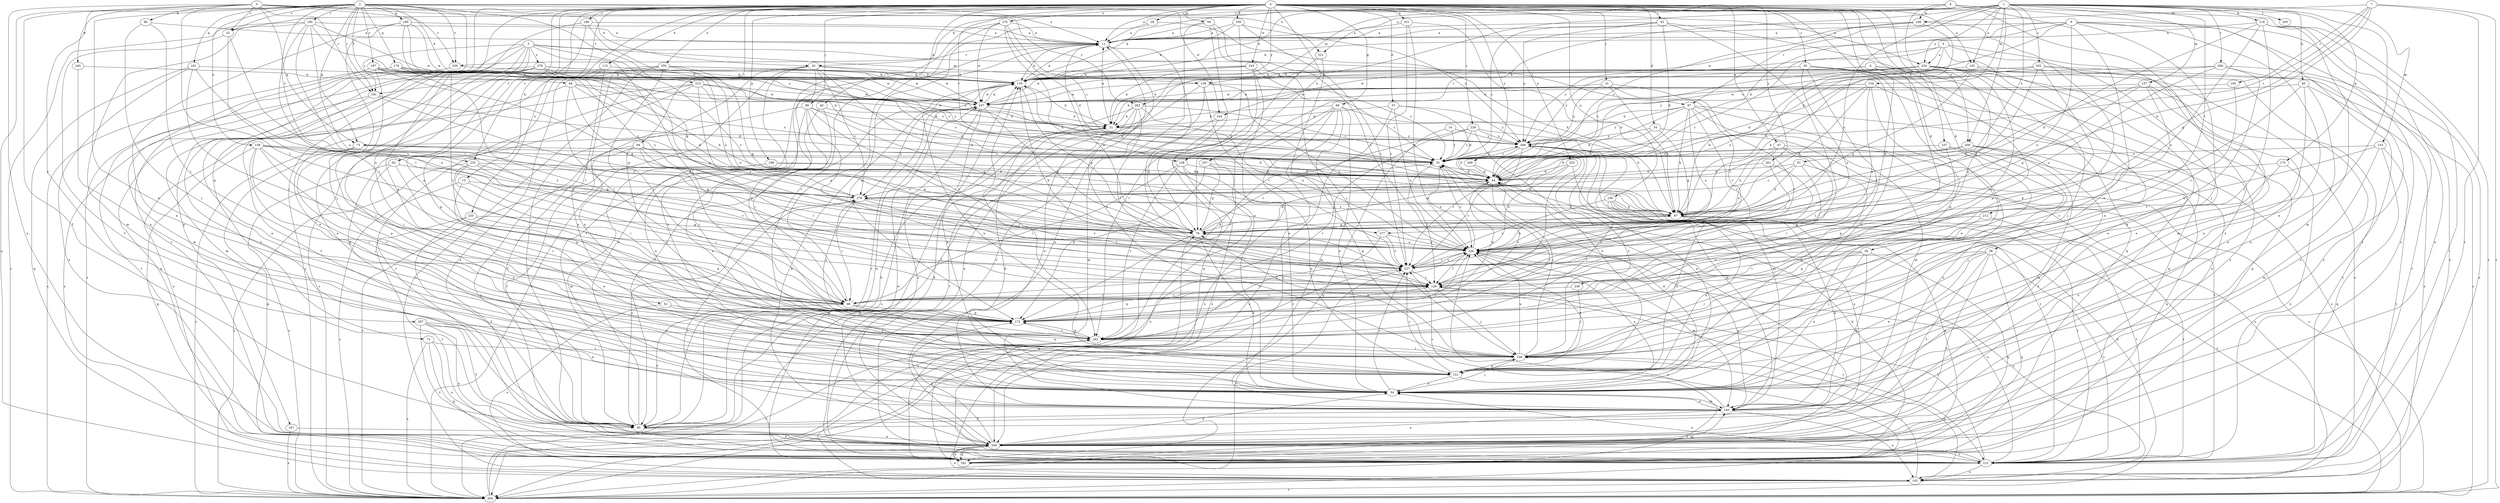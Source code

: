 strict digraph  {
0;
1;
2;
3;
4;
5;
6;
7;
8;
9;
10;
11;
13;
20;
21;
28;
30;
31;
32;
33;
34;
37;
38;
39;
40;
44;
47;
52;
53;
54;
62;
64;
65;
66;
69;
71;
73;
76;
85;
86;
87;
92;
94;
97;
98;
99;
107;
108;
109;
115;
118;
119;
128;
129;
133;
134;
137;
139;
140;
149;
151;
155;
158;
162;
167;
168;
172;
175;
176;
180;
181;
182;
186;
187;
190;
191;
192;
193;
200;
202;
204;
205;
206;
212;
213;
215;
220;
221;
224;
226;
229;
235;
236;
237;
238;
243;
244;
245;
246;
247;
250;
251;
253;
257;
258;
261;
263;
267;
268;
269;
276;
277;
278;
279;
0 -> 11  [label=a];
0 -> 13  [label=b];
0 -> 28  [label=c];
0 -> 30  [label=c];
0 -> 31  [label=c];
0 -> 34  [label=d];
0 -> 37  [label=d];
0 -> 38  [label=d];
0 -> 39  [label=d];
0 -> 40  [label=d];
0 -> 47  [label=e];
0 -> 52  [label=e];
0 -> 62  [label=f];
0 -> 66  [label=g];
0 -> 69  [label=g];
0 -> 71  [label=g];
0 -> 92  [label=i];
0 -> 94  [label=i];
0 -> 99  [label=j];
0 -> 107  [label=j];
0 -> 109  [label=k];
0 -> 115  [label=k];
0 -> 128  [label=l];
0 -> 149  [label=n];
0 -> 155  [label=o];
0 -> 167  [label=p];
0 -> 168  [label=p];
0 -> 186  [label=r];
0 -> 200  [label=s];
0 -> 220  [label=u];
0 -> 229  [label=v];
0 -> 235  [label=v];
0 -> 238  [label=w];
0 -> 243  [label=w];
0 -> 250  [label=x];
0 -> 251  [label=x];
0 -> 253  [label=x];
0 -> 257  [label=x];
0 -> 258  [label=x];
0 -> 261  [label=y];
0 -> 263  [label=y];
0 -> 269  [label=z];
0 -> 276  [label=z];
1 -> 20  [label=b];
1 -> 32  [label=c];
1 -> 44  [label=d];
1 -> 53  [label=e];
1 -> 73  [label=g];
1 -> 85  [label=h];
1 -> 97  [label=i];
1 -> 108  [label=j];
1 -> 118  [label=k];
1 -> 119  [label=k];
1 -> 128  [label=l];
1 -> 133  [label=m];
1 -> 134  [label=m];
1 -> 137  [label=m];
1 -> 139  [label=m];
1 -> 155  [label=o];
1 -> 175  [label=q];
1 -> 200  [label=s];
1 -> 202  [label=s];
1 -> 205  [label=t];
1 -> 206  [label=t];
1 -> 212  [label=t];
1 -> 221  [label=u];
1 -> 277  [label=z];
2 -> 11  [label=a];
2 -> 32  [label=c];
2 -> 64  [label=f];
2 -> 73  [label=g];
2 -> 119  [label=k];
2 -> 151  [label=n];
2 -> 158  [label=o];
2 -> 162  [label=o];
2 -> 176  [label=q];
2 -> 180  [label=q];
2 -> 181  [label=q];
2 -> 187  [label=r];
2 -> 190  [label=r];
2 -> 191  [label=r];
2 -> 213  [label=t];
2 -> 215  [label=t];
2 -> 235  [label=v];
2 -> 236  [label=v];
2 -> 244  [label=w];
2 -> 263  [label=y];
2 -> 267  [label=y];
3 -> 54  [label=e];
3 -> 65  [label=f];
3 -> 97  [label=i];
3 -> 98  [label=i];
3 -> 129  [label=l];
3 -> 139  [label=m];
3 -> 172  [label=p];
3 -> 191  [label=r];
3 -> 204  [label=s];
3 -> 277  [label=z];
3 -> 278  [label=z];
4 -> 108  [label=j];
4 -> 119  [label=k];
4 -> 129  [label=l];
4 -> 172  [label=p];
4 -> 191  [label=r];
4 -> 204  [label=s];
4 -> 244  [label=w];
5 -> 20  [label=b];
5 -> 32  [label=c];
5 -> 65  [label=f];
5 -> 73  [label=g];
5 -> 86  [label=h];
5 -> 129  [label=l];
5 -> 191  [label=r];
5 -> 221  [label=u];
5 -> 224  [label=u];
5 -> 236  [label=v];
5 -> 245  [label=w];
5 -> 258  [label=x];
6 -> 54  [label=e];
6 -> 87  [label=h];
6 -> 140  [label=m];
6 -> 151  [label=n];
6 -> 224  [label=u];
6 -> 268  [label=y];
6 -> 279  [label=z];
7 -> 33  [label=c];
7 -> 76  [label=g];
7 -> 87  [label=h];
7 -> 192  [label=r];
7 -> 204  [label=s];
7 -> 215  [label=t];
7 -> 246  [label=w];
8 -> 119  [label=k];
8 -> 151  [label=n];
8 -> 172  [label=p];
8 -> 204  [label=s];
8 -> 215  [label=t];
8 -> 246  [label=w];
9 -> 11  [label=a];
9 -> 33  [label=c];
9 -> 54  [label=e];
9 -> 108  [label=j];
9 -> 162  [label=o];
9 -> 224  [label=u];
9 -> 226  [label=u];
9 -> 247  [label=w];
9 -> 258  [label=x];
10 -> 33  [label=c];
10 -> 182  [label=q];
10 -> 268  [label=y];
11 -> 119  [label=k];
11 -> 129  [label=l];
11 -> 215  [label=t];
11 -> 236  [label=v];
13 -> 54  [label=e];
13 -> 98  [label=i];
13 -> 204  [label=s];
13 -> 279  [label=z];
20 -> 87  [label=h];
20 -> 119  [label=k];
20 -> 151  [label=n];
20 -> 172  [label=p];
20 -> 204  [label=s];
20 -> 215  [label=t];
20 -> 247  [label=w];
20 -> 279  [label=z];
21 -> 11  [label=a];
21 -> 268  [label=y];
28 -> 11  [label=a];
28 -> 87  [label=h];
28 -> 172  [label=p];
30 -> 54  [label=e];
30 -> 119  [label=k];
30 -> 129  [label=l];
30 -> 151  [label=n];
30 -> 182  [label=q];
30 -> 226  [label=u];
31 -> 87  [label=h];
31 -> 129  [label=l];
31 -> 237  [label=v];
31 -> 247  [label=w];
31 -> 268  [label=y];
32 -> 65  [label=f];
32 -> 129  [label=l];
32 -> 237  [label=v];
33 -> 44  [label=d];
33 -> 129  [label=l];
33 -> 226  [label=u];
33 -> 268  [label=y];
34 -> 44  [label=d];
34 -> 76  [label=g];
34 -> 215  [label=t];
34 -> 268  [label=y];
37 -> 21  [label=b];
37 -> 44  [label=d];
37 -> 204  [label=s];
37 -> 226  [label=u];
37 -> 268  [label=y];
38 -> 54  [label=e];
38 -> 65  [label=f];
38 -> 108  [label=j];
38 -> 182  [label=q];
38 -> 215  [label=t];
38 -> 237  [label=v];
38 -> 258  [label=x];
39 -> 54  [label=e];
39 -> 108  [label=j];
39 -> 129  [label=l];
39 -> 140  [label=m];
39 -> 182  [label=q];
39 -> 237  [label=v];
40 -> 21  [label=b];
40 -> 54  [label=e];
40 -> 193  [label=r];
44 -> 119  [label=k];
44 -> 193  [label=r];
44 -> 279  [label=z];
47 -> 33  [label=c];
47 -> 87  [label=h];
47 -> 129  [label=l];
47 -> 151  [label=n];
47 -> 204  [label=s];
47 -> 226  [label=u];
52 -> 108  [label=j];
52 -> 162  [label=o];
52 -> 172  [label=p];
53 -> 44  [label=d];
53 -> 87  [label=h];
53 -> 98  [label=i];
53 -> 162  [label=o];
53 -> 279  [label=z];
54 -> 44  [label=d];
54 -> 108  [label=j];
54 -> 119  [label=k];
54 -> 140  [label=m];
54 -> 226  [label=u];
54 -> 237  [label=v];
62 -> 44  [label=d];
62 -> 54  [label=e];
62 -> 193  [label=r];
62 -> 204  [label=s];
64 -> 21  [label=b];
64 -> 33  [label=c];
64 -> 129  [label=l];
64 -> 140  [label=m];
64 -> 247  [label=w];
64 -> 279  [label=z];
65 -> 11  [label=a];
65 -> 21  [label=b];
65 -> 247  [label=w];
65 -> 258  [label=x];
65 -> 279  [label=z];
66 -> 21  [label=b];
66 -> 54  [label=e];
66 -> 76  [label=g];
66 -> 87  [label=h];
66 -> 140  [label=m];
66 -> 193  [label=r];
66 -> 204  [label=s];
66 -> 258  [label=x];
69 -> 11  [label=a];
69 -> 54  [label=e];
69 -> 108  [label=j];
69 -> 226  [label=u];
69 -> 258  [label=x];
71 -> 108  [label=j];
71 -> 182  [label=q];
71 -> 204  [label=s];
71 -> 258  [label=x];
73 -> 33  [label=c];
73 -> 44  [label=d];
73 -> 76  [label=g];
73 -> 182  [label=q];
73 -> 193  [label=r];
73 -> 204  [label=s];
76 -> 11  [label=a];
76 -> 33  [label=c];
76 -> 44  [label=d];
76 -> 54  [label=e];
76 -> 204  [label=s];
76 -> 226  [label=u];
85 -> 54  [label=e];
85 -> 129  [label=l];
85 -> 151  [label=n];
85 -> 162  [label=o];
85 -> 247  [label=w];
86 -> 11  [label=a];
86 -> 98  [label=i];
86 -> 108  [label=j];
87 -> 76  [label=g];
87 -> 151  [label=n];
87 -> 215  [label=t];
87 -> 279  [label=z];
92 -> 11  [label=a];
92 -> 33  [label=c];
92 -> 44  [label=d];
92 -> 129  [label=l];
92 -> 182  [label=q];
92 -> 268  [label=y];
94 -> 33  [label=c];
94 -> 65  [label=f];
94 -> 76  [label=g];
94 -> 98  [label=i];
94 -> 129  [label=l];
94 -> 193  [label=r];
94 -> 258  [label=x];
97 -> 21  [label=b];
97 -> 44  [label=d];
97 -> 87  [label=h];
97 -> 140  [label=m];
97 -> 204  [label=s];
97 -> 226  [label=u];
97 -> 237  [label=v];
97 -> 258  [label=x];
97 -> 268  [label=y];
98 -> 11  [label=a];
98 -> 44  [label=d];
98 -> 65  [label=f];
98 -> 129  [label=l];
98 -> 151  [label=n];
98 -> 172  [label=p];
98 -> 226  [label=u];
99 -> 21  [label=b];
99 -> 54  [label=e];
99 -> 65  [label=f];
99 -> 76  [label=g];
99 -> 98  [label=i];
99 -> 129  [label=l];
99 -> 237  [label=v];
107 -> 33  [label=c];
107 -> 108  [label=j];
107 -> 172  [label=p];
107 -> 182  [label=q];
108 -> 11  [label=a];
108 -> 33  [label=c];
108 -> 76  [label=g];
108 -> 151  [label=n];
108 -> 162  [label=o];
108 -> 226  [label=u];
108 -> 268  [label=y];
109 -> 11  [label=a];
109 -> 76  [label=g];
109 -> 119  [label=k];
109 -> 237  [label=v];
109 -> 268  [label=y];
115 -> 119  [label=k];
115 -> 151  [label=n];
115 -> 204  [label=s];
115 -> 215  [label=t];
118 -> 11  [label=a];
118 -> 87  [label=h];
118 -> 140  [label=m];
118 -> 193  [label=r];
118 -> 215  [label=t];
118 -> 226  [label=u];
118 -> 258  [label=x];
119 -> 11  [label=a];
119 -> 21  [label=b];
119 -> 65  [label=f];
119 -> 76  [label=g];
119 -> 151  [label=n];
119 -> 247  [label=w];
128 -> 44  [label=d];
128 -> 98  [label=i];
128 -> 151  [label=n];
128 -> 193  [label=r];
128 -> 258  [label=x];
129 -> 98  [label=i];
129 -> 108  [label=j];
129 -> 172  [label=p];
129 -> 215  [label=t];
133 -> 33  [label=c];
133 -> 140  [label=m];
133 -> 182  [label=q];
133 -> 215  [label=t];
133 -> 226  [label=u];
134 -> 21  [label=b];
134 -> 87  [label=h];
134 -> 172  [label=p];
134 -> 226  [label=u];
134 -> 247  [label=w];
134 -> 258  [label=x];
134 -> 279  [label=z];
137 -> 54  [label=e];
137 -> 76  [label=g];
137 -> 87  [label=h];
137 -> 193  [label=r];
137 -> 215  [label=t];
137 -> 247  [label=w];
139 -> 33  [label=c];
139 -> 65  [label=f];
139 -> 226  [label=u];
139 -> 237  [label=v];
139 -> 247  [label=w];
139 -> 258  [label=x];
140 -> 21  [label=b];
140 -> 54  [label=e];
140 -> 65  [label=f];
140 -> 87  [label=h];
140 -> 162  [label=o];
140 -> 226  [label=u];
140 -> 237  [label=v];
140 -> 258  [label=x];
149 -> 87  [label=h];
149 -> 151  [label=n];
149 -> 182  [label=q];
149 -> 204  [label=s];
149 -> 215  [label=t];
149 -> 237  [label=v];
151 -> 54  [label=e];
151 -> 204  [label=s];
151 -> 237  [label=v];
155 -> 54  [label=e];
155 -> 76  [label=g];
155 -> 87  [label=h];
155 -> 119  [label=k];
155 -> 258  [label=x];
155 -> 268  [label=y];
158 -> 33  [label=c];
158 -> 76  [label=g];
158 -> 98  [label=i];
158 -> 108  [label=j];
158 -> 172  [label=p];
158 -> 182  [label=q];
158 -> 193  [label=r];
158 -> 279  [label=z];
162 -> 108  [label=j];
162 -> 204  [label=s];
167 -> 204  [label=s];
167 -> 258  [label=x];
168 -> 44  [label=d];
168 -> 87  [label=h];
168 -> 140  [label=m];
168 -> 204  [label=s];
172 -> 33  [label=c];
172 -> 193  [label=r];
172 -> 279  [label=z];
175 -> 44  [label=d];
175 -> 108  [label=j];
175 -> 258  [label=x];
176 -> 87  [label=h];
176 -> 119  [label=k];
176 -> 129  [label=l];
176 -> 204  [label=s];
176 -> 268  [label=y];
180 -> 11  [label=a];
180 -> 54  [label=e];
180 -> 76  [label=g];
180 -> 108  [label=j];
180 -> 247  [label=w];
180 -> 268  [label=y];
181 -> 98  [label=i];
181 -> 119  [label=k];
181 -> 182  [label=q];
181 -> 226  [label=u];
181 -> 258  [label=x];
182 -> 33  [label=c];
182 -> 44  [label=d];
182 -> 76  [label=g];
182 -> 119  [label=k];
182 -> 140  [label=m];
182 -> 193  [label=r];
182 -> 247  [label=w];
182 -> 258  [label=x];
186 -> 11  [label=a];
186 -> 172  [label=p];
186 -> 204  [label=s];
186 -> 226  [label=u];
187 -> 33  [label=c];
187 -> 76  [label=g];
187 -> 87  [label=h];
187 -> 119  [label=k];
187 -> 140  [label=m];
187 -> 193  [label=r];
187 -> 279  [label=z];
190 -> 11  [label=a];
190 -> 44  [label=d];
190 -> 98  [label=i];
190 -> 140  [label=m];
190 -> 204  [label=s];
190 -> 226  [label=u];
190 -> 237  [label=v];
190 -> 247  [label=w];
191 -> 44  [label=d];
191 -> 76  [label=g];
191 -> 151  [label=n];
191 -> 162  [label=o];
192 -> 237  [label=v];
192 -> 247  [label=w];
193 -> 108  [label=j];
193 -> 172  [label=p];
193 -> 226  [label=u];
193 -> 237  [label=v];
200 -> 33  [label=c];
200 -> 44  [label=d];
200 -> 65  [label=f];
200 -> 140  [label=m];
200 -> 258  [label=x];
200 -> 279  [label=z];
202 -> 44  [label=d];
202 -> 54  [label=e];
202 -> 76  [label=g];
202 -> 119  [label=k];
202 -> 172  [label=p];
202 -> 258  [label=x];
204 -> 21  [label=b];
204 -> 44  [label=d];
204 -> 193  [label=r];
204 -> 226  [label=u];
204 -> 237  [label=v];
206 -> 21  [label=b];
206 -> 119  [label=k];
206 -> 162  [label=o];
206 -> 193  [label=r];
206 -> 215  [label=t];
206 -> 226  [label=u];
212 -> 76  [label=g];
212 -> 172  [label=p];
212 -> 215  [label=t];
213 -> 33  [label=c];
213 -> 44  [label=d];
213 -> 54  [label=e];
213 -> 162  [label=o];
213 -> 172  [label=p];
213 -> 226  [label=u];
213 -> 247  [label=w];
213 -> 268  [label=y];
215 -> 54  [label=e];
215 -> 129  [label=l];
215 -> 162  [label=o];
215 -> 193  [label=r];
215 -> 226  [label=u];
215 -> 279  [label=z];
220 -> 65  [label=f];
220 -> 76  [label=g];
220 -> 172  [label=p];
220 -> 215  [label=t];
221 -> 108  [label=j];
221 -> 193  [label=r];
224 -> 33  [label=c];
224 -> 87  [label=h];
224 -> 98  [label=i];
224 -> 119  [label=k];
224 -> 162  [label=o];
224 -> 182  [label=q];
224 -> 258  [label=x];
224 -> 268  [label=y];
226 -> 33  [label=c];
226 -> 87  [label=h];
226 -> 129  [label=l];
226 -> 140  [label=m];
226 -> 151  [label=n];
226 -> 162  [label=o];
226 -> 237  [label=v];
229 -> 33  [label=c];
229 -> 140  [label=m];
229 -> 151  [label=n];
229 -> 172  [label=p];
229 -> 193  [label=r];
229 -> 268  [label=y];
235 -> 44  [label=d];
235 -> 98  [label=i];
235 -> 172  [label=p];
235 -> 204  [label=s];
235 -> 237  [label=v];
235 -> 279  [label=z];
236 -> 119  [label=k];
236 -> 215  [label=t];
237 -> 76  [label=g];
237 -> 119  [label=k];
237 -> 129  [label=l];
237 -> 226  [label=u];
238 -> 98  [label=i];
238 -> 108  [label=j];
243 -> 21  [label=b];
243 -> 33  [label=c];
243 -> 54  [label=e];
243 -> 119  [label=k];
243 -> 182  [label=q];
243 -> 247  [label=w];
244 -> 76  [label=g];
244 -> 140  [label=m];
245 -> 119  [label=k];
245 -> 151  [label=n];
246 -> 11  [label=a];
246 -> 33  [label=c];
246 -> 44  [label=d];
246 -> 98  [label=i];
246 -> 119  [label=k];
247 -> 21  [label=b];
247 -> 65  [label=f];
247 -> 76  [label=g];
247 -> 119  [label=k];
247 -> 204  [label=s];
247 -> 258  [label=x];
247 -> 279  [label=z];
250 -> 76  [label=g];
250 -> 98  [label=i];
250 -> 119  [label=k];
250 -> 151  [label=n];
250 -> 162  [label=o];
250 -> 226  [label=u];
250 -> 247  [label=w];
250 -> 258  [label=x];
251 -> 11  [label=a];
251 -> 87  [label=h];
251 -> 226  [label=u];
251 -> 237  [label=v];
253 -> 44  [label=d];
253 -> 226  [label=u];
253 -> 237  [label=v];
253 -> 258  [label=x];
257 -> 44  [label=d];
257 -> 76  [label=g];
257 -> 162  [label=o];
257 -> 172  [label=p];
258 -> 54  [label=e];
258 -> 119  [label=k];
258 -> 162  [label=o];
258 -> 172  [label=p];
258 -> 182  [label=q];
258 -> 215  [label=t];
261 -> 44  [label=d];
261 -> 129  [label=l];
261 -> 226  [label=u];
263 -> 21  [label=b];
263 -> 33  [label=c];
263 -> 54  [label=e];
263 -> 129  [label=l];
263 -> 193  [label=r];
263 -> 215  [label=t];
263 -> 226  [label=u];
267 -> 54  [label=e];
267 -> 65  [label=f];
267 -> 193  [label=r];
267 -> 215  [label=t];
267 -> 258  [label=x];
268 -> 33  [label=c];
268 -> 44  [label=d];
268 -> 54  [label=e];
268 -> 129  [label=l];
268 -> 140  [label=m];
268 -> 193  [label=r];
268 -> 215  [label=t];
268 -> 237  [label=v];
269 -> 44  [label=d];
269 -> 76  [label=g];
276 -> 11  [label=a];
276 -> 33  [label=c];
276 -> 44  [label=d];
276 -> 65  [label=f];
276 -> 87  [label=h];
276 -> 193  [label=r];
276 -> 247  [label=w];
277 -> 193  [label=r];
277 -> 226  [label=u];
277 -> 237  [label=v];
278 -> 33  [label=c];
278 -> 54  [label=e];
278 -> 65  [label=f];
278 -> 108  [label=j];
278 -> 119  [label=k];
278 -> 182  [label=q];
278 -> 226  [label=u];
278 -> 247  [label=w];
279 -> 87  [label=h];
279 -> 98  [label=i];
279 -> 129  [label=l];
279 -> 237  [label=v];
}
